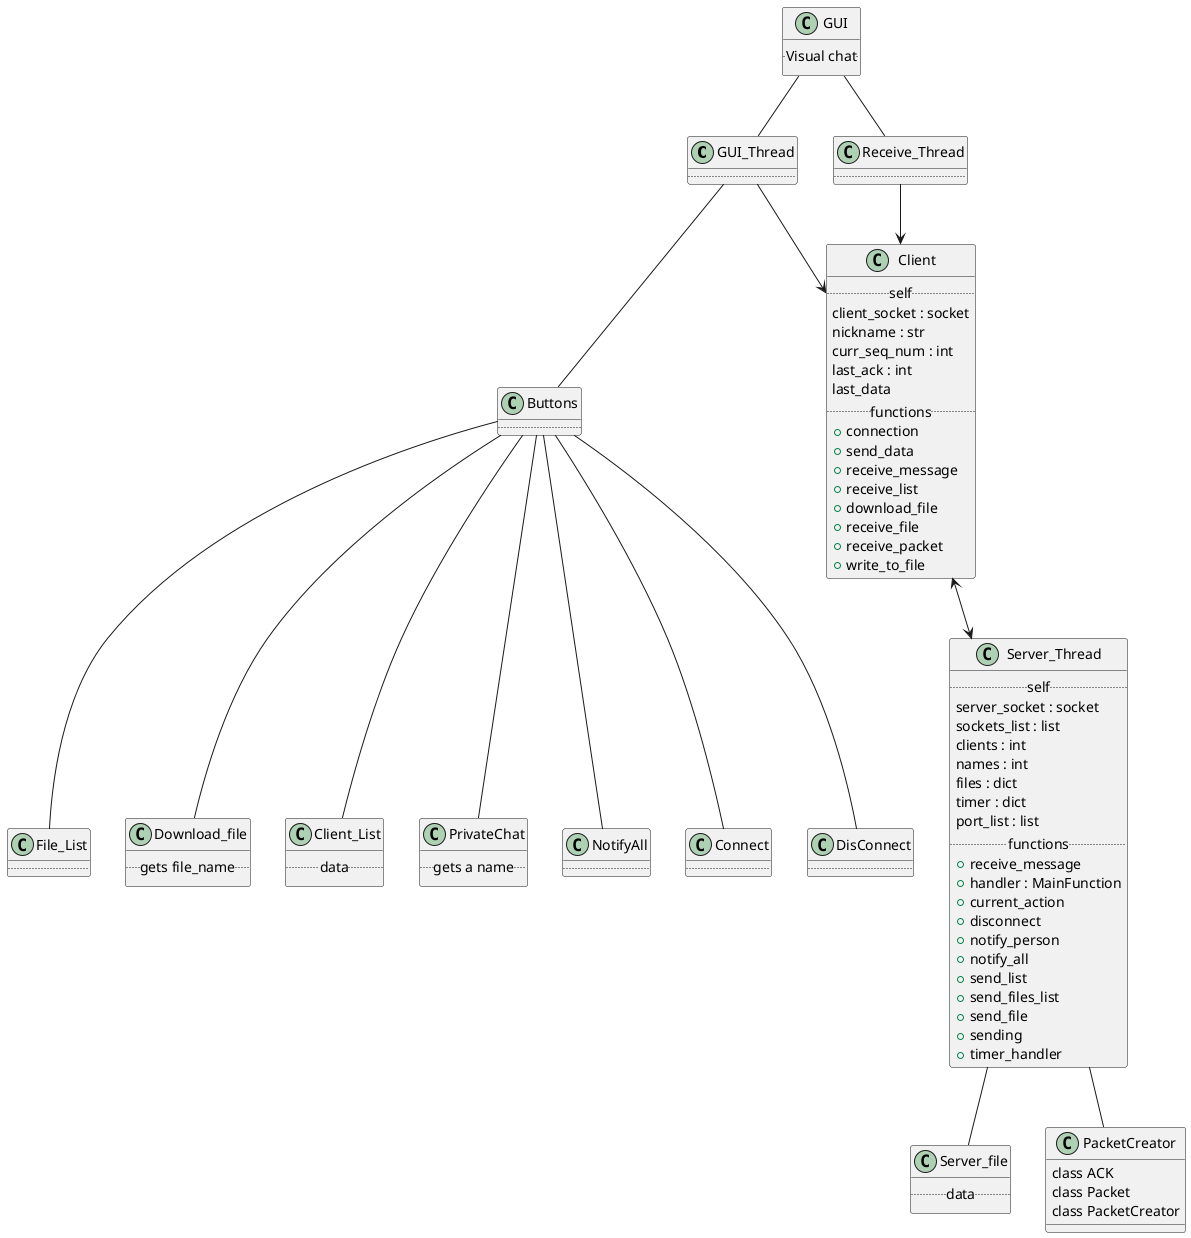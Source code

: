 
@startuml
'https://plantuml.com/sequence-diagram

autonumber

@startuml

Class01 <|-- Class02
Class03 *-- Class04
Class05 o-- Class06
Class07 .. Class08
Class09 -- Class10

@startuml
GUI_Thread -- Buttons
GUI -- GUI_Thread
GUI -- Receive_Thread
Buttons -- File_List
Buttons -- Download_file
Buttons -- Client_List
Buttons -- PrivateChat
Buttons -- NotifyAll
Buttons -- Connect
Buttons -- DisConnect
GUI_Thread --> Client
Receive_Thread --> Client

Server_Thread -- Server_file
Server_Thread -- PacketCreator
Client <--> Server_Thread
class Client {
  .. self ..
    client_socket : socket
    nickname : str
    curr_seq_num : int
    last_ack : int
    last_data
  .. functions ..
  + connection
  + send_data
  + receive_message
  + receive_list
  + download_file
  + receive_file
  + receive_packet
  + write_to_file
}
class Server_Thread {
  .. self ..
    server_socket : socket
    sockets_list : list
    clients : int
    names : int
    files : dict
    timer : dict
    port_list : list
  .. functions ..
  + receive_message
  + handler : MainFunction
  + current_action
  + disconnect
  + notify_person
  + notify_all
  + send_list
  + send_files_list
  + send_file
  + sending
  + timer_handler
}
class PacketCreator {
 class ACK
 class Packet
 class PacketCreator
}
class Server_file {
..data..
}

class Client_List {
..data..
}
class File_List {
..
}
class Buttons {
..
}
class Download_file {
 ..gets file_name..
}
class GUI {
..Visual chat..
}
class Connect {
..
}
class DisConnect {
..
}
class NotifyAll {
..
}
class PrivateChat {
..gets a name..
}
class Receive_Thread {
..
}
class GUI_Thread {
..
}



@enduml